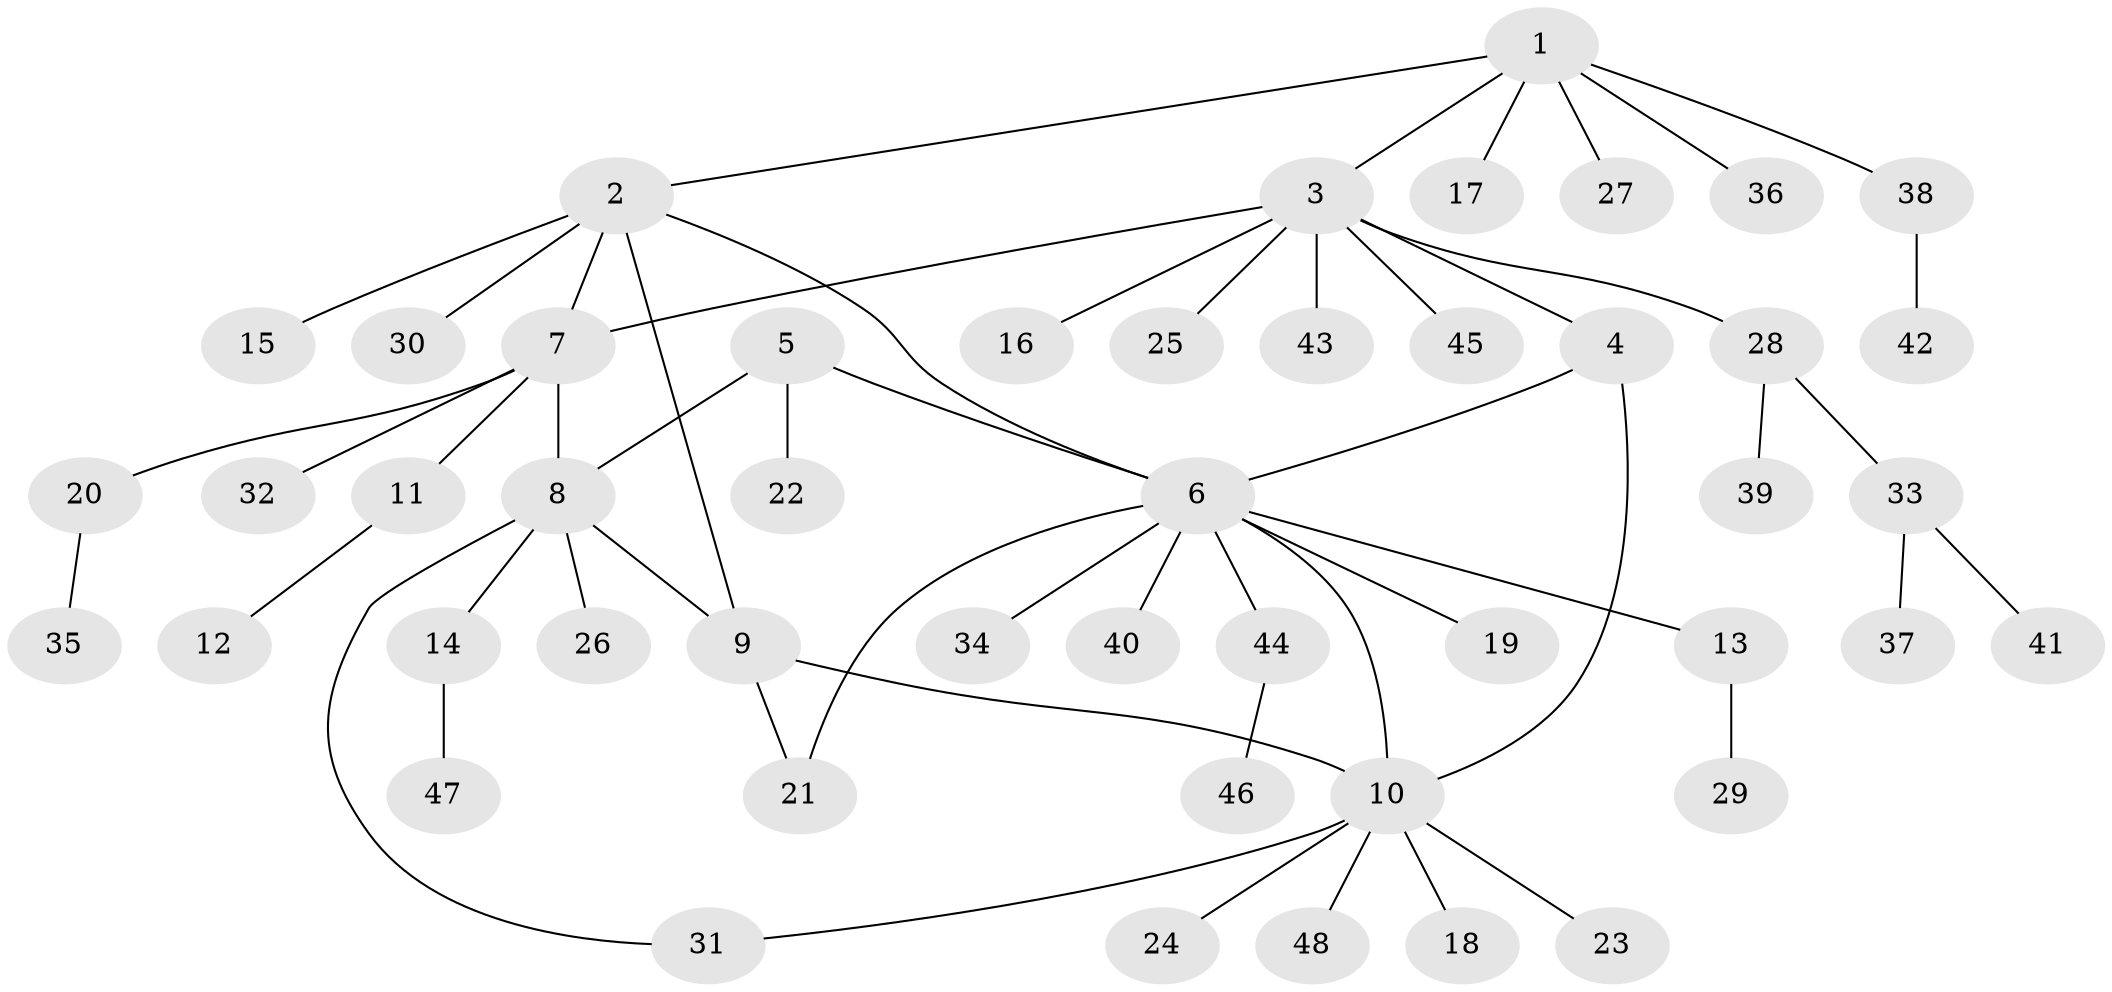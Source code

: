 // coarse degree distribution, {3: 0.13333333333333333, 4: 0.06666666666666667, 2: 0.13333333333333333, 7: 0.06666666666666667, 5: 0.06666666666666667, 1: 0.5333333333333333}
// Generated by graph-tools (version 1.1) at 2025/52/03/04/25 22:52:42]
// undirected, 48 vertices, 55 edges
graph export_dot {
  node [color=gray90,style=filled];
  1;
  2;
  3;
  4;
  5;
  6;
  7;
  8;
  9;
  10;
  11;
  12;
  13;
  14;
  15;
  16;
  17;
  18;
  19;
  20;
  21;
  22;
  23;
  24;
  25;
  26;
  27;
  28;
  29;
  30;
  31;
  32;
  33;
  34;
  35;
  36;
  37;
  38;
  39;
  40;
  41;
  42;
  43;
  44;
  45;
  46;
  47;
  48;
  1 -- 2;
  1 -- 3;
  1 -- 17;
  1 -- 27;
  1 -- 36;
  1 -- 38;
  2 -- 6;
  2 -- 7;
  2 -- 9;
  2 -- 15;
  2 -- 30;
  3 -- 4;
  3 -- 7;
  3 -- 16;
  3 -- 25;
  3 -- 28;
  3 -- 43;
  3 -- 45;
  4 -- 6;
  4 -- 10;
  5 -- 6;
  5 -- 8;
  5 -- 22;
  6 -- 10;
  6 -- 13;
  6 -- 19;
  6 -- 21;
  6 -- 34;
  6 -- 40;
  6 -- 44;
  7 -- 8;
  7 -- 11;
  7 -- 20;
  7 -- 32;
  8 -- 9;
  8 -- 14;
  8 -- 26;
  8 -- 31;
  9 -- 10;
  9 -- 21;
  10 -- 18;
  10 -- 23;
  10 -- 24;
  10 -- 31;
  10 -- 48;
  11 -- 12;
  13 -- 29;
  14 -- 47;
  20 -- 35;
  28 -- 33;
  28 -- 39;
  33 -- 37;
  33 -- 41;
  38 -- 42;
  44 -- 46;
}
